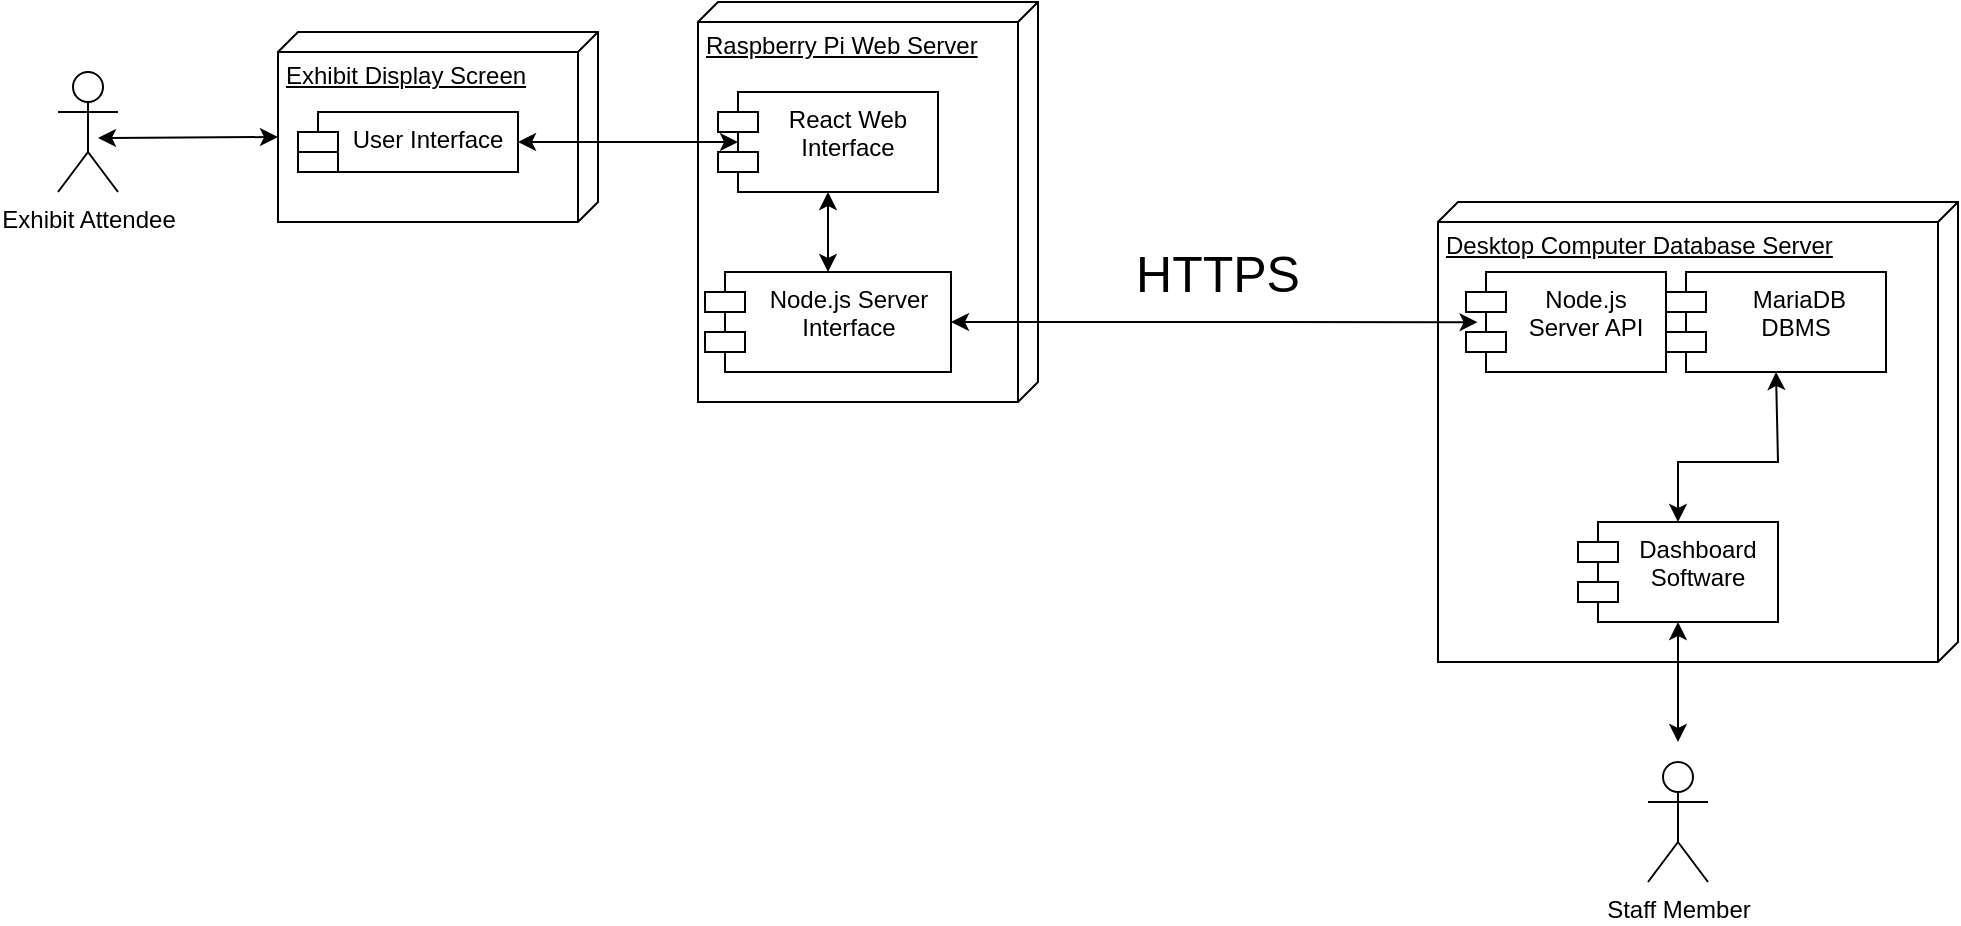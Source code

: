 <mxfile version="21.7.4" type="device">
  <diagram name="Page-1" id="b5b7bab2-c9e2-2cf4-8b2a-24fd1a2a6d21">
    <mxGraphModel dx="1761" dy="581" grid="1" gridSize="10" guides="1" tooltips="1" connect="1" arrows="1" fold="1" page="1" pageScale="1" pageWidth="827" pageHeight="1169" background="none" math="0" shadow="0">
      <root>
        <mxCell id="0" />
        <mxCell id="1" parent="0" />
        <mxCell id="kmLkzCyenpEwJMNvQ_vO-1" value="&lt;div&gt;Exhibit Attendee&lt;/div&gt;" style="shape=umlActor;verticalLabelPosition=bottom;verticalAlign=top;html=1;" vertex="1" parent="1">
          <mxGeometry x="-460" y="725" width="30" height="60" as="geometry" />
        </mxCell>
        <mxCell id="kmLkzCyenpEwJMNvQ_vO-2" value="Staff Member" style="shape=umlActor;verticalLabelPosition=bottom;verticalAlign=top;html=1;" vertex="1" parent="1">
          <mxGeometry x="335" y="1070" width="30" height="60" as="geometry" />
        </mxCell>
        <mxCell id="kmLkzCyenpEwJMNvQ_vO-3" value="Desktop Computer Database Server" style="verticalAlign=top;align=left;spacingTop=8;spacingLeft=2;spacingRight=12;shape=cube;size=10;direction=south;fontStyle=4;html=1;whiteSpace=wrap;" vertex="1" parent="1">
          <mxGeometry x="230" y="790" width="260" height="230" as="geometry" />
        </mxCell>
        <mxCell id="kmLkzCyenpEwJMNvQ_vO-4" value="&lt;div&gt;&amp;nbsp;MariaDB&lt;/div&gt;&lt;div&gt;DBMS&lt;/div&gt;" style="shape=module;align=left;spacingLeft=20;align=center;verticalAlign=top;whiteSpace=wrap;html=1;" vertex="1" parent="1">
          <mxGeometry x="344" y="825" width="110" height="50" as="geometry" />
        </mxCell>
        <mxCell id="kmLkzCyenpEwJMNvQ_vO-5" value="&lt;div&gt;Node.js Server API&lt;/div&gt;" style="shape=module;align=left;spacingLeft=20;align=center;verticalAlign=top;whiteSpace=wrap;html=1;" vertex="1" parent="1">
          <mxGeometry x="244" y="825" width="100" height="50" as="geometry" />
        </mxCell>
        <mxCell id="kmLkzCyenpEwJMNvQ_vO-6" value="Raspberry Pi Web Server" style="verticalAlign=top;align=left;spacingTop=8;spacingLeft=2;spacingRight=12;shape=cube;size=10;direction=south;fontStyle=4;html=1;whiteSpace=wrap;" vertex="1" parent="1">
          <mxGeometry x="-140" y="690" width="170" height="200" as="geometry" />
        </mxCell>
        <mxCell id="kmLkzCyenpEwJMNvQ_vO-7" value="React Web Interface" style="shape=module;align=left;spacingLeft=20;align=center;verticalAlign=top;whiteSpace=wrap;html=1;" vertex="1" parent="1">
          <mxGeometry x="-130" y="735" width="110" height="50" as="geometry" />
        </mxCell>
        <mxCell id="kmLkzCyenpEwJMNvQ_vO-9" value="Node.js Server Interface" style="shape=module;align=left;spacingLeft=20;align=center;verticalAlign=top;whiteSpace=wrap;html=1;" vertex="1" parent="1">
          <mxGeometry x="-136.5" y="825" width="123" height="50" as="geometry" />
        </mxCell>
        <mxCell id="kmLkzCyenpEwJMNvQ_vO-14" value="" style="endArrow=classic;startArrow=classic;html=1;rounded=0;exitX=0.5;exitY=1;exitDx=0;exitDy=0;entryX=0.5;entryY=0;entryDx=0;entryDy=0;" edge="1" parent="1" source="kmLkzCyenpEwJMNvQ_vO-7" target="kmLkzCyenpEwJMNvQ_vO-9">
          <mxGeometry width="50" height="50" relative="1" as="geometry">
            <mxPoint x="40" y="930" as="sourcePoint" />
            <mxPoint x="90" y="880" as="targetPoint" />
          </mxGeometry>
        </mxCell>
        <mxCell id="kmLkzCyenpEwJMNvQ_vO-15" value="" style="endArrow=classic;startArrow=classic;html=1;rounded=0;exitX=1;exitY=0.5;exitDx=0;exitDy=0;entryX=0.058;entryY=0.502;entryDx=0;entryDy=0;entryPerimeter=0;" edge="1" parent="1" source="kmLkzCyenpEwJMNvQ_vO-9" target="kmLkzCyenpEwJMNvQ_vO-5">
          <mxGeometry width="50" height="50" relative="1" as="geometry">
            <mxPoint x="260" y="780" as="sourcePoint" />
            <mxPoint x="260" y="800" as="targetPoint" />
          </mxGeometry>
        </mxCell>
        <mxCell id="kmLkzCyenpEwJMNvQ_vO-16" value="Exhibit Display Screen" style="verticalAlign=top;align=left;spacingTop=8;spacingLeft=2;spacingRight=12;shape=cube;size=10;direction=south;fontStyle=4;html=1;whiteSpace=wrap;" vertex="1" parent="1">
          <mxGeometry x="-350" y="705" width="160" height="95" as="geometry" />
        </mxCell>
        <mxCell id="kmLkzCyenpEwJMNvQ_vO-17" value="User Interface " style="shape=module;align=left;spacingLeft=20;align=center;verticalAlign=top;whiteSpace=wrap;html=1;" vertex="1" parent="1">
          <mxGeometry x="-340" y="745" width="110" height="30" as="geometry" />
        </mxCell>
        <mxCell id="kmLkzCyenpEwJMNvQ_vO-18" value="" style="endArrow=classic;startArrow=classic;html=1;rounded=0;entryX=1;entryY=0.5;entryDx=0;entryDy=0;" edge="1" parent="1" target="kmLkzCyenpEwJMNvQ_vO-17">
          <mxGeometry width="50" height="50" relative="1" as="geometry">
            <mxPoint x="-120" y="760" as="sourcePoint" />
            <mxPoint x="-110" y="750" as="targetPoint" />
          </mxGeometry>
        </mxCell>
        <mxCell id="kmLkzCyenpEwJMNvQ_vO-20" value="" style="endArrow=classic;startArrow=classic;html=1;rounded=0;entryX=0.5;entryY=1;entryDx=0;entryDy=0;exitX=0.5;exitY=0;exitDx=0;exitDy=0;" edge="1" parent="1" source="kmLkzCyenpEwJMNvQ_vO-21" target="kmLkzCyenpEwJMNvQ_vO-4">
          <mxGeometry width="50" height="50" relative="1" as="geometry">
            <mxPoint x="390.5" y="950" as="sourcePoint" />
            <mxPoint x="309.5" y="905" as="targetPoint" />
            <Array as="points">
              <mxPoint x="350" y="920" />
              <mxPoint x="400" y="920" />
            </Array>
          </mxGeometry>
        </mxCell>
        <mxCell id="kmLkzCyenpEwJMNvQ_vO-21" value="Dashboard Software" style="shape=module;align=left;spacingLeft=20;align=center;verticalAlign=top;whiteSpace=wrap;html=1;" vertex="1" parent="1">
          <mxGeometry x="300" y="950" width="100" height="50" as="geometry" />
        </mxCell>
        <mxCell id="kmLkzCyenpEwJMNvQ_vO-22" value="" style="endArrow=classic;startArrow=classic;html=1;rounded=0;entryX=0;entryY=0;entryDx=52.5;entryDy=160;entryPerimeter=0;" edge="1" parent="1" target="kmLkzCyenpEwJMNvQ_vO-16">
          <mxGeometry width="50" height="50" relative="1" as="geometry">
            <mxPoint x="-440" y="758" as="sourcePoint" />
            <mxPoint y="920" as="targetPoint" />
          </mxGeometry>
        </mxCell>
        <mxCell id="kmLkzCyenpEwJMNvQ_vO-23" value="" style="endArrow=classic;startArrow=classic;html=1;rounded=0;exitX=0.5;exitY=1;exitDx=0;exitDy=0;" edge="1" parent="1" source="kmLkzCyenpEwJMNvQ_vO-21">
          <mxGeometry width="50" height="50" relative="1" as="geometry">
            <mxPoint x="80" y="990" as="sourcePoint" />
            <mxPoint x="350" y="1060" as="targetPoint" />
          </mxGeometry>
        </mxCell>
        <mxCell id="kmLkzCyenpEwJMNvQ_vO-24" value="&lt;font style=&quot;font-size: 25px;&quot;&gt;HTTPS&lt;/font&gt;" style="text;html=1;strokeColor=none;fillColor=none;align=center;verticalAlign=middle;whiteSpace=wrap;rounded=0;" vertex="1" parent="1">
          <mxGeometry x="90" y="810" width="60" height="30" as="geometry" />
        </mxCell>
      </root>
    </mxGraphModel>
  </diagram>
</mxfile>
